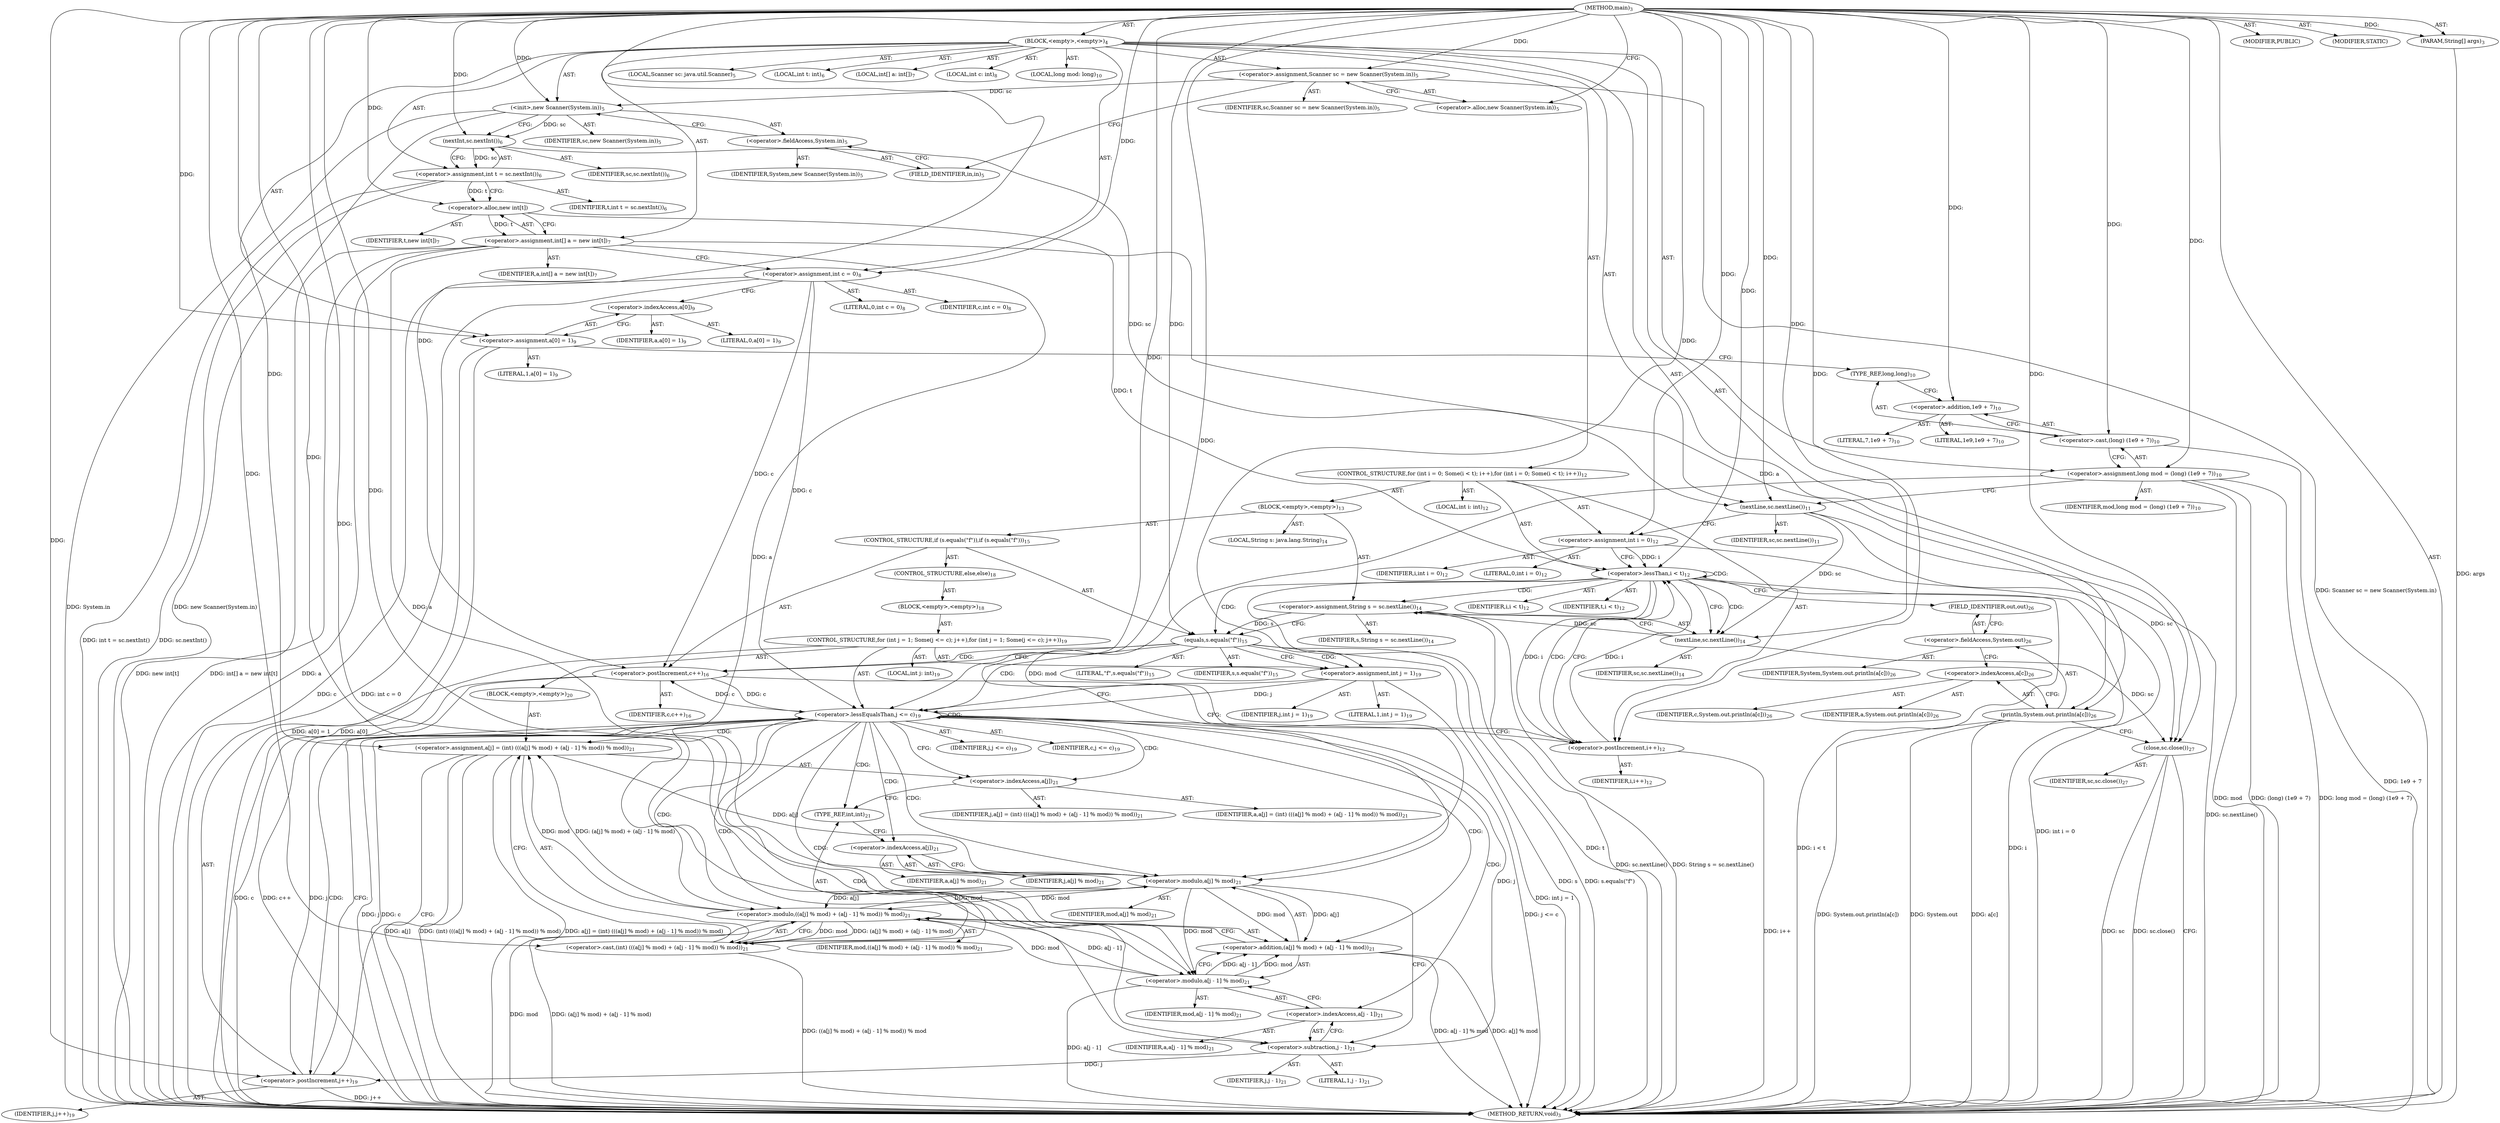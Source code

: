 digraph "main" {  
"19" [label = <(METHOD,main)<SUB>3</SUB>> ]
"20" [label = <(PARAM,String[] args)<SUB>3</SUB>> ]
"21" [label = <(BLOCK,&lt;empty&gt;,&lt;empty&gt;)<SUB>4</SUB>> ]
"4" [label = <(LOCAL,Scanner sc: java.util.Scanner)<SUB>5</SUB>> ]
"22" [label = <(&lt;operator&gt;.assignment,Scanner sc = new Scanner(System.in))<SUB>5</SUB>> ]
"23" [label = <(IDENTIFIER,sc,Scanner sc = new Scanner(System.in))<SUB>5</SUB>> ]
"24" [label = <(&lt;operator&gt;.alloc,new Scanner(System.in))<SUB>5</SUB>> ]
"25" [label = <(&lt;init&gt;,new Scanner(System.in))<SUB>5</SUB>> ]
"3" [label = <(IDENTIFIER,sc,new Scanner(System.in))<SUB>5</SUB>> ]
"26" [label = <(&lt;operator&gt;.fieldAccess,System.in)<SUB>5</SUB>> ]
"27" [label = <(IDENTIFIER,System,new Scanner(System.in))<SUB>5</SUB>> ]
"28" [label = <(FIELD_IDENTIFIER,in,in)<SUB>5</SUB>> ]
"29" [label = <(LOCAL,int t: int)<SUB>6</SUB>> ]
"30" [label = <(&lt;operator&gt;.assignment,int t = sc.nextInt())<SUB>6</SUB>> ]
"31" [label = <(IDENTIFIER,t,int t = sc.nextInt())<SUB>6</SUB>> ]
"32" [label = <(nextInt,sc.nextInt())<SUB>6</SUB>> ]
"33" [label = <(IDENTIFIER,sc,sc.nextInt())<SUB>6</SUB>> ]
"34" [label = <(LOCAL,int[] a: int[])<SUB>7</SUB>> ]
"35" [label = <(&lt;operator&gt;.assignment,int[] a = new int[t])<SUB>7</SUB>> ]
"36" [label = <(IDENTIFIER,a,int[] a = new int[t])<SUB>7</SUB>> ]
"37" [label = <(&lt;operator&gt;.alloc,new int[t])> ]
"38" [label = <(IDENTIFIER,t,new int[t])<SUB>7</SUB>> ]
"39" [label = <(LOCAL,int c: int)<SUB>8</SUB>> ]
"40" [label = <(&lt;operator&gt;.assignment,int c = 0)<SUB>8</SUB>> ]
"41" [label = <(IDENTIFIER,c,int c = 0)<SUB>8</SUB>> ]
"42" [label = <(LITERAL,0,int c = 0)<SUB>8</SUB>> ]
"43" [label = <(&lt;operator&gt;.assignment,a[0] = 1)<SUB>9</SUB>> ]
"44" [label = <(&lt;operator&gt;.indexAccess,a[0])<SUB>9</SUB>> ]
"45" [label = <(IDENTIFIER,a,a[0] = 1)<SUB>9</SUB>> ]
"46" [label = <(LITERAL,0,a[0] = 1)<SUB>9</SUB>> ]
"47" [label = <(LITERAL,1,a[0] = 1)<SUB>9</SUB>> ]
"48" [label = <(LOCAL,long mod: long)<SUB>10</SUB>> ]
"49" [label = <(&lt;operator&gt;.assignment,long mod = (long) (1e9 + 7))<SUB>10</SUB>> ]
"50" [label = <(IDENTIFIER,mod,long mod = (long) (1e9 + 7))<SUB>10</SUB>> ]
"51" [label = <(&lt;operator&gt;.cast,(long) (1e9 + 7))<SUB>10</SUB>> ]
"52" [label = <(TYPE_REF,long,long)<SUB>10</SUB>> ]
"53" [label = <(&lt;operator&gt;.addition,1e9 + 7)<SUB>10</SUB>> ]
"54" [label = <(LITERAL,1e9,1e9 + 7)<SUB>10</SUB>> ]
"55" [label = <(LITERAL,7,1e9 + 7)<SUB>10</SUB>> ]
"56" [label = <(nextLine,sc.nextLine())<SUB>11</SUB>> ]
"57" [label = <(IDENTIFIER,sc,sc.nextLine())<SUB>11</SUB>> ]
"58" [label = <(CONTROL_STRUCTURE,for (int i = 0; Some(i &lt; t); i++),for (int i = 0; Some(i &lt; t); i++))<SUB>12</SUB>> ]
"59" [label = <(LOCAL,int i: int)<SUB>12</SUB>> ]
"60" [label = <(&lt;operator&gt;.assignment,int i = 0)<SUB>12</SUB>> ]
"61" [label = <(IDENTIFIER,i,int i = 0)<SUB>12</SUB>> ]
"62" [label = <(LITERAL,0,int i = 0)<SUB>12</SUB>> ]
"63" [label = <(&lt;operator&gt;.lessThan,i &lt; t)<SUB>12</SUB>> ]
"64" [label = <(IDENTIFIER,i,i &lt; t)<SUB>12</SUB>> ]
"65" [label = <(IDENTIFIER,t,i &lt; t)<SUB>12</SUB>> ]
"66" [label = <(&lt;operator&gt;.postIncrement,i++)<SUB>12</SUB>> ]
"67" [label = <(IDENTIFIER,i,i++)<SUB>12</SUB>> ]
"68" [label = <(BLOCK,&lt;empty&gt;,&lt;empty&gt;)<SUB>13</SUB>> ]
"69" [label = <(LOCAL,String s: java.lang.String)<SUB>14</SUB>> ]
"70" [label = <(&lt;operator&gt;.assignment,String s = sc.nextLine())<SUB>14</SUB>> ]
"71" [label = <(IDENTIFIER,s,String s = sc.nextLine())<SUB>14</SUB>> ]
"72" [label = <(nextLine,sc.nextLine())<SUB>14</SUB>> ]
"73" [label = <(IDENTIFIER,sc,sc.nextLine())<SUB>14</SUB>> ]
"74" [label = <(CONTROL_STRUCTURE,if (s.equals(&quot;f&quot;)),if (s.equals(&quot;f&quot;)))<SUB>15</SUB>> ]
"75" [label = <(equals,s.equals(&quot;f&quot;))<SUB>15</SUB>> ]
"76" [label = <(IDENTIFIER,s,s.equals(&quot;f&quot;))<SUB>15</SUB>> ]
"77" [label = <(LITERAL,&quot;f&quot;,s.equals(&quot;f&quot;))<SUB>15</SUB>> ]
"78" [label = <(&lt;operator&gt;.postIncrement,c++)<SUB>16</SUB>> ]
"79" [label = <(IDENTIFIER,c,c++)<SUB>16</SUB>> ]
"80" [label = <(CONTROL_STRUCTURE,else,else)<SUB>18</SUB>> ]
"81" [label = <(BLOCK,&lt;empty&gt;,&lt;empty&gt;)<SUB>18</SUB>> ]
"82" [label = <(CONTROL_STRUCTURE,for (int j = 1; Some(j &lt;= c); j++),for (int j = 1; Some(j &lt;= c); j++))<SUB>19</SUB>> ]
"83" [label = <(LOCAL,int j: int)<SUB>19</SUB>> ]
"84" [label = <(&lt;operator&gt;.assignment,int j = 1)<SUB>19</SUB>> ]
"85" [label = <(IDENTIFIER,j,int j = 1)<SUB>19</SUB>> ]
"86" [label = <(LITERAL,1,int j = 1)<SUB>19</SUB>> ]
"87" [label = <(&lt;operator&gt;.lessEqualsThan,j &lt;= c)<SUB>19</SUB>> ]
"88" [label = <(IDENTIFIER,j,j &lt;= c)<SUB>19</SUB>> ]
"89" [label = <(IDENTIFIER,c,j &lt;= c)<SUB>19</SUB>> ]
"90" [label = <(&lt;operator&gt;.postIncrement,j++)<SUB>19</SUB>> ]
"91" [label = <(IDENTIFIER,j,j++)<SUB>19</SUB>> ]
"92" [label = <(BLOCK,&lt;empty&gt;,&lt;empty&gt;)<SUB>20</SUB>> ]
"93" [label = <(&lt;operator&gt;.assignment,a[j] = (int) (((a[j] % mod) + (a[j - 1] % mod)) % mod))<SUB>21</SUB>> ]
"94" [label = <(&lt;operator&gt;.indexAccess,a[j])<SUB>21</SUB>> ]
"95" [label = <(IDENTIFIER,a,a[j] = (int) (((a[j] % mod) + (a[j - 1] % mod)) % mod))<SUB>21</SUB>> ]
"96" [label = <(IDENTIFIER,j,a[j] = (int) (((a[j] % mod) + (a[j - 1] % mod)) % mod))<SUB>21</SUB>> ]
"97" [label = <(&lt;operator&gt;.cast,(int) (((a[j] % mod) + (a[j - 1] % mod)) % mod))<SUB>21</SUB>> ]
"98" [label = <(TYPE_REF,int,int)<SUB>21</SUB>> ]
"99" [label = <(&lt;operator&gt;.modulo,((a[j] % mod) + (a[j - 1] % mod)) % mod)<SUB>21</SUB>> ]
"100" [label = <(&lt;operator&gt;.addition,(a[j] % mod) + (a[j - 1] % mod))<SUB>21</SUB>> ]
"101" [label = <(&lt;operator&gt;.modulo,a[j] % mod)<SUB>21</SUB>> ]
"102" [label = <(&lt;operator&gt;.indexAccess,a[j])<SUB>21</SUB>> ]
"103" [label = <(IDENTIFIER,a,a[j] % mod)<SUB>21</SUB>> ]
"104" [label = <(IDENTIFIER,j,a[j] % mod)<SUB>21</SUB>> ]
"105" [label = <(IDENTIFIER,mod,a[j] % mod)<SUB>21</SUB>> ]
"106" [label = <(&lt;operator&gt;.modulo,a[j - 1] % mod)<SUB>21</SUB>> ]
"107" [label = <(&lt;operator&gt;.indexAccess,a[j - 1])<SUB>21</SUB>> ]
"108" [label = <(IDENTIFIER,a,a[j - 1] % mod)<SUB>21</SUB>> ]
"109" [label = <(&lt;operator&gt;.subtraction,j - 1)<SUB>21</SUB>> ]
"110" [label = <(IDENTIFIER,j,j - 1)<SUB>21</SUB>> ]
"111" [label = <(LITERAL,1,j - 1)<SUB>21</SUB>> ]
"112" [label = <(IDENTIFIER,mod,a[j - 1] % mod)<SUB>21</SUB>> ]
"113" [label = <(IDENTIFIER,mod,((a[j] % mod) + (a[j - 1] % mod)) % mod)<SUB>21</SUB>> ]
"114" [label = <(println,System.out.println(a[c]))<SUB>26</SUB>> ]
"115" [label = <(&lt;operator&gt;.fieldAccess,System.out)<SUB>26</SUB>> ]
"116" [label = <(IDENTIFIER,System,System.out.println(a[c]))<SUB>26</SUB>> ]
"117" [label = <(FIELD_IDENTIFIER,out,out)<SUB>26</SUB>> ]
"118" [label = <(&lt;operator&gt;.indexAccess,a[c])<SUB>26</SUB>> ]
"119" [label = <(IDENTIFIER,a,System.out.println(a[c]))<SUB>26</SUB>> ]
"120" [label = <(IDENTIFIER,c,System.out.println(a[c]))<SUB>26</SUB>> ]
"121" [label = <(close,sc.close())<SUB>27</SUB>> ]
"122" [label = <(IDENTIFIER,sc,sc.close())<SUB>27</SUB>> ]
"123" [label = <(MODIFIER,PUBLIC)> ]
"124" [label = <(MODIFIER,STATIC)> ]
"125" [label = <(METHOD_RETURN,void)<SUB>3</SUB>> ]
  "19" -> "20"  [ label = "AST: "] 
  "19" -> "21"  [ label = "AST: "] 
  "19" -> "123"  [ label = "AST: "] 
  "19" -> "124"  [ label = "AST: "] 
  "19" -> "125"  [ label = "AST: "] 
  "21" -> "4"  [ label = "AST: "] 
  "21" -> "22"  [ label = "AST: "] 
  "21" -> "25"  [ label = "AST: "] 
  "21" -> "29"  [ label = "AST: "] 
  "21" -> "30"  [ label = "AST: "] 
  "21" -> "34"  [ label = "AST: "] 
  "21" -> "35"  [ label = "AST: "] 
  "21" -> "39"  [ label = "AST: "] 
  "21" -> "40"  [ label = "AST: "] 
  "21" -> "43"  [ label = "AST: "] 
  "21" -> "48"  [ label = "AST: "] 
  "21" -> "49"  [ label = "AST: "] 
  "21" -> "56"  [ label = "AST: "] 
  "21" -> "58"  [ label = "AST: "] 
  "21" -> "114"  [ label = "AST: "] 
  "21" -> "121"  [ label = "AST: "] 
  "22" -> "23"  [ label = "AST: "] 
  "22" -> "24"  [ label = "AST: "] 
  "25" -> "3"  [ label = "AST: "] 
  "25" -> "26"  [ label = "AST: "] 
  "26" -> "27"  [ label = "AST: "] 
  "26" -> "28"  [ label = "AST: "] 
  "30" -> "31"  [ label = "AST: "] 
  "30" -> "32"  [ label = "AST: "] 
  "32" -> "33"  [ label = "AST: "] 
  "35" -> "36"  [ label = "AST: "] 
  "35" -> "37"  [ label = "AST: "] 
  "37" -> "38"  [ label = "AST: "] 
  "40" -> "41"  [ label = "AST: "] 
  "40" -> "42"  [ label = "AST: "] 
  "43" -> "44"  [ label = "AST: "] 
  "43" -> "47"  [ label = "AST: "] 
  "44" -> "45"  [ label = "AST: "] 
  "44" -> "46"  [ label = "AST: "] 
  "49" -> "50"  [ label = "AST: "] 
  "49" -> "51"  [ label = "AST: "] 
  "51" -> "52"  [ label = "AST: "] 
  "51" -> "53"  [ label = "AST: "] 
  "53" -> "54"  [ label = "AST: "] 
  "53" -> "55"  [ label = "AST: "] 
  "56" -> "57"  [ label = "AST: "] 
  "58" -> "59"  [ label = "AST: "] 
  "58" -> "60"  [ label = "AST: "] 
  "58" -> "63"  [ label = "AST: "] 
  "58" -> "66"  [ label = "AST: "] 
  "58" -> "68"  [ label = "AST: "] 
  "60" -> "61"  [ label = "AST: "] 
  "60" -> "62"  [ label = "AST: "] 
  "63" -> "64"  [ label = "AST: "] 
  "63" -> "65"  [ label = "AST: "] 
  "66" -> "67"  [ label = "AST: "] 
  "68" -> "69"  [ label = "AST: "] 
  "68" -> "70"  [ label = "AST: "] 
  "68" -> "74"  [ label = "AST: "] 
  "70" -> "71"  [ label = "AST: "] 
  "70" -> "72"  [ label = "AST: "] 
  "72" -> "73"  [ label = "AST: "] 
  "74" -> "75"  [ label = "AST: "] 
  "74" -> "78"  [ label = "AST: "] 
  "74" -> "80"  [ label = "AST: "] 
  "75" -> "76"  [ label = "AST: "] 
  "75" -> "77"  [ label = "AST: "] 
  "78" -> "79"  [ label = "AST: "] 
  "80" -> "81"  [ label = "AST: "] 
  "81" -> "82"  [ label = "AST: "] 
  "82" -> "83"  [ label = "AST: "] 
  "82" -> "84"  [ label = "AST: "] 
  "82" -> "87"  [ label = "AST: "] 
  "82" -> "90"  [ label = "AST: "] 
  "82" -> "92"  [ label = "AST: "] 
  "84" -> "85"  [ label = "AST: "] 
  "84" -> "86"  [ label = "AST: "] 
  "87" -> "88"  [ label = "AST: "] 
  "87" -> "89"  [ label = "AST: "] 
  "90" -> "91"  [ label = "AST: "] 
  "92" -> "93"  [ label = "AST: "] 
  "93" -> "94"  [ label = "AST: "] 
  "93" -> "97"  [ label = "AST: "] 
  "94" -> "95"  [ label = "AST: "] 
  "94" -> "96"  [ label = "AST: "] 
  "97" -> "98"  [ label = "AST: "] 
  "97" -> "99"  [ label = "AST: "] 
  "99" -> "100"  [ label = "AST: "] 
  "99" -> "113"  [ label = "AST: "] 
  "100" -> "101"  [ label = "AST: "] 
  "100" -> "106"  [ label = "AST: "] 
  "101" -> "102"  [ label = "AST: "] 
  "101" -> "105"  [ label = "AST: "] 
  "102" -> "103"  [ label = "AST: "] 
  "102" -> "104"  [ label = "AST: "] 
  "106" -> "107"  [ label = "AST: "] 
  "106" -> "112"  [ label = "AST: "] 
  "107" -> "108"  [ label = "AST: "] 
  "107" -> "109"  [ label = "AST: "] 
  "109" -> "110"  [ label = "AST: "] 
  "109" -> "111"  [ label = "AST: "] 
  "114" -> "115"  [ label = "AST: "] 
  "114" -> "118"  [ label = "AST: "] 
  "115" -> "116"  [ label = "AST: "] 
  "115" -> "117"  [ label = "AST: "] 
  "118" -> "119"  [ label = "AST: "] 
  "118" -> "120"  [ label = "AST: "] 
  "121" -> "122"  [ label = "AST: "] 
  "22" -> "28"  [ label = "CFG: "] 
  "25" -> "32"  [ label = "CFG: "] 
  "30" -> "37"  [ label = "CFG: "] 
  "35" -> "40"  [ label = "CFG: "] 
  "40" -> "44"  [ label = "CFG: "] 
  "43" -> "52"  [ label = "CFG: "] 
  "49" -> "56"  [ label = "CFG: "] 
  "56" -> "60"  [ label = "CFG: "] 
  "114" -> "121"  [ label = "CFG: "] 
  "121" -> "125"  [ label = "CFG: "] 
  "24" -> "22"  [ label = "CFG: "] 
  "26" -> "25"  [ label = "CFG: "] 
  "32" -> "30"  [ label = "CFG: "] 
  "37" -> "35"  [ label = "CFG: "] 
  "44" -> "43"  [ label = "CFG: "] 
  "51" -> "49"  [ label = "CFG: "] 
  "60" -> "63"  [ label = "CFG: "] 
  "63" -> "72"  [ label = "CFG: "] 
  "63" -> "117"  [ label = "CFG: "] 
  "66" -> "63"  [ label = "CFG: "] 
  "115" -> "118"  [ label = "CFG: "] 
  "118" -> "114"  [ label = "CFG: "] 
  "28" -> "26"  [ label = "CFG: "] 
  "52" -> "53"  [ label = "CFG: "] 
  "53" -> "51"  [ label = "CFG: "] 
  "70" -> "75"  [ label = "CFG: "] 
  "117" -> "115"  [ label = "CFG: "] 
  "72" -> "70"  [ label = "CFG: "] 
  "75" -> "78"  [ label = "CFG: "] 
  "75" -> "84"  [ label = "CFG: "] 
  "78" -> "66"  [ label = "CFG: "] 
  "84" -> "87"  [ label = "CFG: "] 
  "87" -> "94"  [ label = "CFG: "] 
  "87" -> "66"  [ label = "CFG: "] 
  "90" -> "87"  [ label = "CFG: "] 
  "93" -> "90"  [ label = "CFG: "] 
  "94" -> "98"  [ label = "CFG: "] 
  "97" -> "93"  [ label = "CFG: "] 
  "98" -> "102"  [ label = "CFG: "] 
  "99" -> "97"  [ label = "CFG: "] 
  "100" -> "99"  [ label = "CFG: "] 
  "101" -> "109"  [ label = "CFG: "] 
  "106" -> "100"  [ label = "CFG: "] 
  "102" -> "101"  [ label = "CFG: "] 
  "107" -> "106"  [ label = "CFG: "] 
  "109" -> "107"  [ label = "CFG: "] 
  "19" -> "24"  [ label = "CFG: "] 
  "20" -> "125"  [ label = "DDG: args"] 
  "22" -> "125"  [ label = "DDG: Scanner sc = new Scanner(System.in)"] 
  "25" -> "125"  [ label = "DDG: System.in"] 
  "25" -> "125"  [ label = "DDG: new Scanner(System.in)"] 
  "30" -> "125"  [ label = "DDG: sc.nextInt()"] 
  "30" -> "125"  [ label = "DDG: int t = sc.nextInt()"] 
  "35" -> "125"  [ label = "DDG: a"] 
  "35" -> "125"  [ label = "DDG: new int[t]"] 
  "35" -> "125"  [ label = "DDG: int[] a = new int[t]"] 
  "40" -> "125"  [ label = "DDG: c"] 
  "40" -> "125"  [ label = "DDG: int c = 0"] 
  "43" -> "125"  [ label = "DDG: a[0]"] 
  "43" -> "125"  [ label = "DDG: a[0] = 1"] 
  "49" -> "125"  [ label = "DDG: mod"] 
  "51" -> "125"  [ label = "DDG: 1e9 + 7"] 
  "49" -> "125"  [ label = "DDG: (long) (1e9 + 7)"] 
  "49" -> "125"  [ label = "DDG: long mod = (long) (1e9 + 7)"] 
  "56" -> "125"  [ label = "DDG: sc.nextLine()"] 
  "60" -> "125"  [ label = "DDG: int i = 0"] 
  "63" -> "125"  [ label = "DDG: i"] 
  "63" -> "125"  [ label = "DDG: t"] 
  "63" -> "125"  [ label = "DDG: i &lt; t"] 
  "114" -> "125"  [ label = "DDG: System.out"] 
  "114" -> "125"  [ label = "DDG: a[c]"] 
  "114" -> "125"  [ label = "DDG: System.out.println(a[c])"] 
  "121" -> "125"  [ label = "DDG: sc"] 
  "121" -> "125"  [ label = "DDG: sc.close()"] 
  "70" -> "125"  [ label = "DDG: sc.nextLine()"] 
  "70" -> "125"  [ label = "DDG: String s = sc.nextLine()"] 
  "75" -> "125"  [ label = "DDG: s"] 
  "75" -> "125"  [ label = "DDG: s.equals(&quot;f&quot;)"] 
  "84" -> "125"  [ label = "DDG: int j = 1"] 
  "87" -> "125"  [ label = "DDG: j"] 
  "87" -> "125"  [ label = "DDG: c"] 
  "87" -> "125"  [ label = "DDG: j &lt;= c"] 
  "93" -> "125"  [ label = "DDG: a[j]"] 
  "100" -> "125"  [ label = "DDG: a[j] % mod"] 
  "106" -> "125"  [ label = "DDG: a[j - 1]"] 
  "100" -> "125"  [ label = "DDG: a[j - 1] % mod"] 
  "99" -> "125"  [ label = "DDG: (a[j] % mod) + (a[j - 1] % mod)"] 
  "99" -> "125"  [ label = "DDG: mod"] 
  "97" -> "125"  [ label = "DDG: ((a[j] % mod) + (a[j - 1] % mod)) % mod"] 
  "93" -> "125"  [ label = "DDG: (int) (((a[j] % mod) + (a[j - 1] % mod)) % mod)"] 
  "93" -> "125"  [ label = "DDG: a[j] = (int) (((a[j] % mod) + (a[j - 1] % mod)) % mod)"] 
  "90" -> "125"  [ label = "DDG: j++"] 
  "78" -> "125"  [ label = "DDG: c"] 
  "78" -> "125"  [ label = "DDG: c++"] 
  "66" -> "125"  [ label = "DDG: i++"] 
  "19" -> "20"  [ label = "DDG: "] 
  "19" -> "22"  [ label = "DDG: "] 
  "32" -> "30"  [ label = "DDG: sc"] 
  "37" -> "35"  [ label = "DDG: t"] 
  "19" -> "40"  [ label = "DDG: "] 
  "19" -> "43"  [ label = "DDG: "] 
  "19" -> "49"  [ label = "DDG: "] 
  "22" -> "25"  [ label = "DDG: sc"] 
  "19" -> "25"  [ label = "DDG: "] 
  "32" -> "56"  [ label = "DDG: sc"] 
  "19" -> "56"  [ label = "DDG: "] 
  "19" -> "60"  [ label = "DDG: "] 
  "35" -> "114"  [ label = "DDG: a"] 
  "56" -> "121"  [ label = "DDG: sc"] 
  "72" -> "121"  [ label = "DDG: sc"] 
  "19" -> "121"  [ label = "DDG: "] 
  "25" -> "32"  [ label = "DDG: sc"] 
  "19" -> "32"  [ label = "DDG: "] 
  "30" -> "37"  [ label = "DDG: t"] 
  "19" -> "37"  [ label = "DDG: "] 
  "19" -> "51"  [ label = "DDG: "] 
  "60" -> "63"  [ label = "DDG: i"] 
  "66" -> "63"  [ label = "DDG: i"] 
  "19" -> "63"  [ label = "DDG: "] 
  "37" -> "63"  [ label = "DDG: t"] 
  "63" -> "66"  [ label = "DDG: i"] 
  "19" -> "66"  [ label = "DDG: "] 
  "72" -> "70"  [ label = "DDG: sc"] 
  "19" -> "53"  [ label = "DDG: "] 
  "56" -> "72"  [ label = "DDG: sc"] 
  "19" -> "72"  [ label = "DDG: "] 
  "70" -> "75"  [ label = "DDG: s"] 
  "19" -> "75"  [ label = "DDG: "] 
  "40" -> "78"  [ label = "DDG: c"] 
  "87" -> "78"  [ label = "DDG: c"] 
  "19" -> "78"  [ label = "DDG: "] 
  "19" -> "84"  [ label = "DDG: "] 
  "84" -> "87"  [ label = "DDG: j"] 
  "90" -> "87"  [ label = "DDG: j"] 
  "19" -> "87"  [ label = "DDG: "] 
  "40" -> "87"  [ label = "DDG: c"] 
  "78" -> "87"  [ label = "DDG: c"] 
  "109" -> "90"  [ label = "DDG: j"] 
  "19" -> "90"  [ label = "DDG: "] 
  "19" -> "93"  [ label = "DDG: "] 
  "99" -> "93"  [ label = "DDG: (a[j] % mod) + (a[j - 1] % mod)"] 
  "99" -> "93"  [ label = "DDG: mod"] 
  "19" -> "97"  [ label = "DDG: "] 
  "99" -> "97"  [ label = "DDG: (a[j] % mod) + (a[j - 1] % mod)"] 
  "99" -> "97"  [ label = "DDG: mod"] 
  "101" -> "99"  [ label = "DDG: a[j]"] 
  "101" -> "99"  [ label = "DDG: mod"] 
  "106" -> "99"  [ label = "DDG: a[j - 1]"] 
  "106" -> "99"  [ label = "DDG: mod"] 
  "19" -> "99"  [ label = "DDG: "] 
  "101" -> "100"  [ label = "DDG: a[j]"] 
  "101" -> "100"  [ label = "DDG: mod"] 
  "106" -> "100"  [ label = "DDG: a[j - 1]"] 
  "106" -> "100"  [ label = "DDG: mod"] 
  "35" -> "101"  [ label = "DDG: a"] 
  "93" -> "101"  [ label = "DDG: a[j]"] 
  "49" -> "101"  [ label = "DDG: mod"] 
  "99" -> "101"  [ label = "DDG: mod"] 
  "19" -> "101"  [ label = "DDG: "] 
  "35" -> "106"  [ label = "DDG: a"] 
  "101" -> "106"  [ label = "DDG: mod"] 
  "19" -> "106"  [ label = "DDG: "] 
  "87" -> "109"  [ label = "DDG: j"] 
  "19" -> "109"  [ label = "DDG: "] 
  "63" -> "66"  [ label = "CDG: "] 
  "63" -> "75"  [ label = "CDG: "] 
  "63" -> "72"  [ label = "CDG: "] 
  "63" -> "70"  [ label = "CDG: "] 
  "63" -> "63"  [ label = "CDG: "] 
  "75" -> "84"  [ label = "CDG: "] 
  "75" -> "87"  [ label = "CDG: "] 
  "75" -> "78"  [ label = "CDG: "] 
  "87" -> "107"  [ label = "CDG: "] 
  "87" -> "94"  [ label = "CDG: "] 
  "87" -> "98"  [ label = "CDG: "] 
  "87" -> "99"  [ label = "CDG: "] 
  "87" -> "100"  [ label = "CDG: "] 
  "87" -> "102"  [ label = "CDG: "] 
  "87" -> "106"  [ label = "CDG: "] 
  "87" -> "87"  [ label = "CDG: "] 
  "87" -> "97"  [ label = "CDG: "] 
  "87" -> "93"  [ label = "CDG: "] 
  "87" -> "101"  [ label = "CDG: "] 
  "87" -> "90"  [ label = "CDG: "] 
  "87" -> "109"  [ label = "CDG: "] 
}
